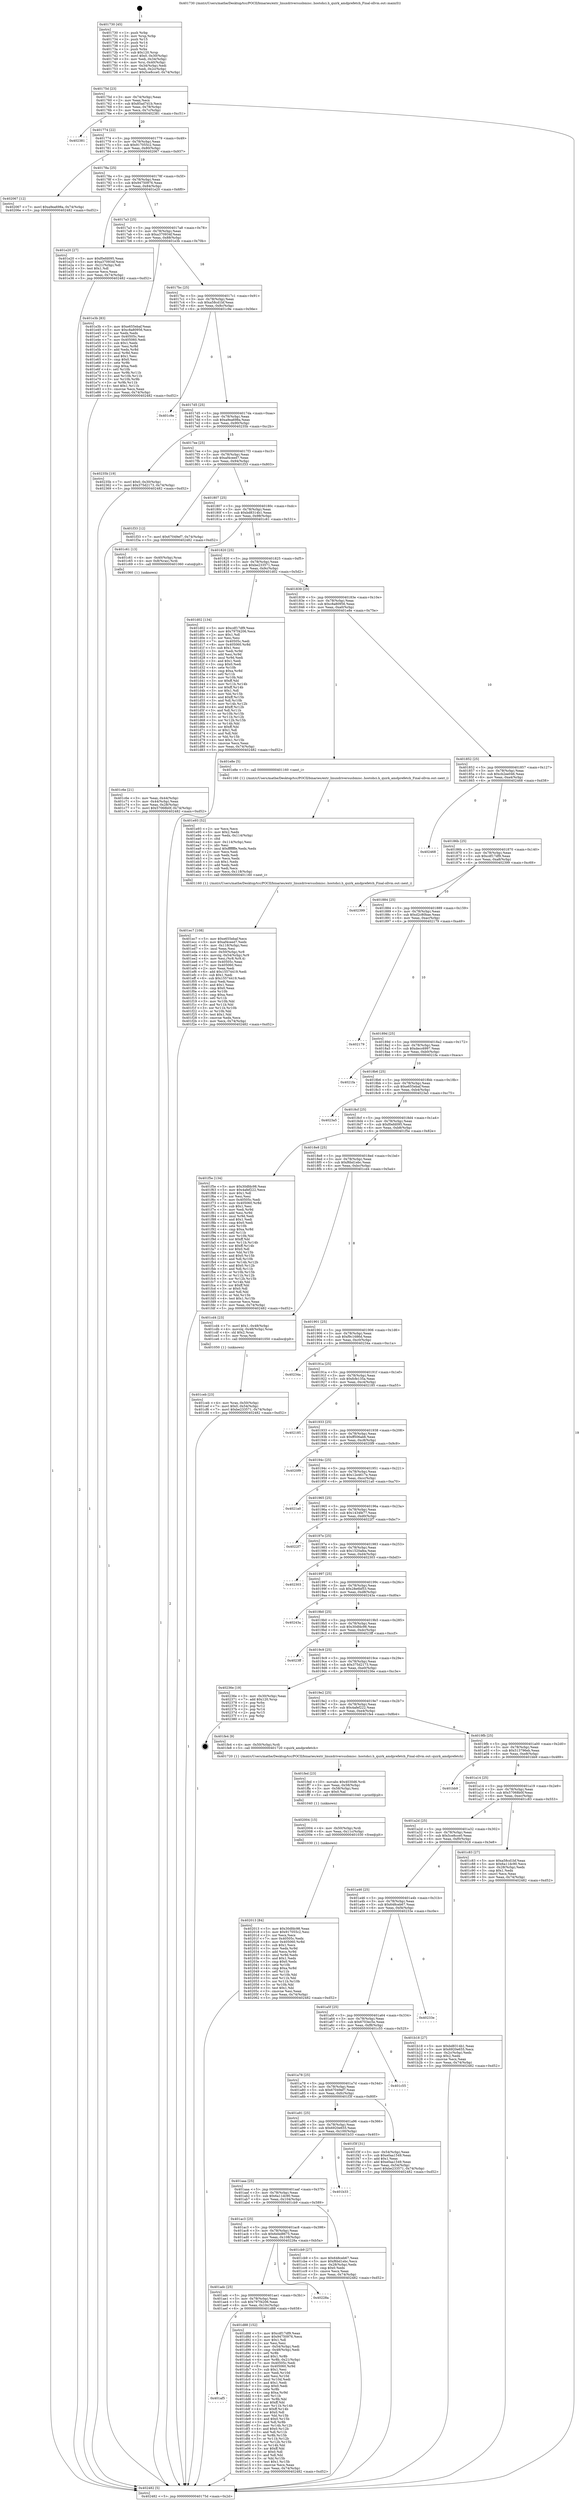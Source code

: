 digraph "0x401730" {
  label = "0x401730 (/mnt/c/Users/mathe/Desktop/tcc/POCII/binaries/extr_linuxdriversusbmisc..hostohci.h_quirk_amdprefetch_Final-ollvm.out::main(0))"
  labelloc = "t"
  node[shape=record]

  Entry [label="",width=0.3,height=0.3,shape=circle,fillcolor=black,style=filled]
  "0x40175d" [label="{
     0x40175d [23]\l
     | [instrs]\l
     &nbsp;&nbsp;0x40175d \<+3\>: mov -0x74(%rbp),%eax\l
     &nbsp;&nbsp;0x401760 \<+2\>: mov %eax,%ecx\l
     &nbsp;&nbsp;0x401762 \<+6\>: sub $0x85ad7d1b,%ecx\l
     &nbsp;&nbsp;0x401768 \<+3\>: mov %eax,-0x78(%rbp)\l
     &nbsp;&nbsp;0x40176b \<+3\>: mov %ecx,-0x7c(%rbp)\l
     &nbsp;&nbsp;0x40176e \<+6\>: je 0000000000402381 \<main+0xc51\>\l
  }"]
  "0x402381" [label="{
     0x402381\l
  }", style=dashed]
  "0x401774" [label="{
     0x401774 [22]\l
     | [instrs]\l
     &nbsp;&nbsp;0x401774 \<+5\>: jmp 0000000000401779 \<main+0x49\>\l
     &nbsp;&nbsp;0x401779 \<+3\>: mov -0x78(%rbp),%eax\l
     &nbsp;&nbsp;0x40177c \<+5\>: sub $0x917055c2,%eax\l
     &nbsp;&nbsp;0x401781 \<+3\>: mov %eax,-0x80(%rbp)\l
     &nbsp;&nbsp;0x401784 \<+6\>: je 0000000000402067 \<main+0x937\>\l
  }"]
  Exit [label="",width=0.3,height=0.3,shape=circle,fillcolor=black,style=filled,peripheries=2]
  "0x402067" [label="{
     0x402067 [12]\l
     | [instrs]\l
     &nbsp;&nbsp;0x402067 \<+7\>: movl $0xa9ea698a,-0x74(%rbp)\l
     &nbsp;&nbsp;0x40206e \<+5\>: jmp 0000000000402482 \<main+0xd52\>\l
  }"]
  "0x40178a" [label="{
     0x40178a [25]\l
     | [instrs]\l
     &nbsp;&nbsp;0x40178a \<+5\>: jmp 000000000040178f \<main+0x5f\>\l
     &nbsp;&nbsp;0x40178f \<+3\>: mov -0x78(%rbp),%eax\l
     &nbsp;&nbsp;0x401792 \<+5\>: sub $0x94750976,%eax\l
     &nbsp;&nbsp;0x401797 \<+6\>: mov %eax,-0x84(%rbp)\l
     &nbsp;&nbsp;0x40179d \<+6\>: je 0000000000401e20 \<main+0x6f0\>\l
  }"]
  "0x402013" [label="{
     0x402013 [84]\l
     | [instrs]\l
     &nbsp;&nbsp;0x402013 \<+5\>: mov $0x30dfdc98,%eax\l
     &nbsp;&nbsp;0x402018 \<+5\>: mov $0x917055c2,%esi\l
     &nbsp;&nbsp;0x40201d \<+2\>: xor %ecx,%ecx\l
     &nbsp;&nbsp;0x40201f \<+7\>: mov 0x40505c,%edx\l
     &nbsp;&nbsp;0x402026 \<+8\>: mov 0x405060,%r8d\l
     &nbsp;&nbsp;0x40202e \<+3\>: sub $0x1,%ecx\l
     &nbsp;&nbsp;0x402031 \<+3\>: mov %edx,%r9d\l
     &nbsp;&nbsp;0x402034 \<+3\>: add %ecx,%r9d\l
     &nbsp;&nbsp;0x402037 \<+4\>: imul %r9d,%edx\l
     &nbsp;&nbsp;0x40203b \<+3\>: and $0x1,%edx\l
     &nbsp;&nbsp;0x40203e \<+3\>: cmp $0x0,%edx\l
     &nbsp;&nbsp;0x402041 \<+4\>: sete %r10b\l
     &nbsp;&nbsp;0x402045 \<+4\>: cmp $0xa,%r8d\l
     &nbsp;&nbsp;0x402049 \<+4\>: setl %r11b\l
     &nbsp;&nbsp;0x40204d \<+3\>: mov %r10b,%bl\l
     &nbsp;&nbsp;0x402050 \<+3\>: and %r11b,%bl\l
     &nbsp;&nbsp;0x402053 \<+3\>: xor %r11b,%r10b\l
     &nbsp;&nbsp;0x402056 \<+3\>: or %r10b,%bl\l
     &nbsp;&nbsp;0x402059 \<+3\>: test $0x1,%bl\l
     &nbsp;&nbsp;0x40205c \<+3\>: cmovne %esi,%eax\l
     &nbsp;&nbsp;0x40205f \<+3\>: mov %eax,-0x74(%rbp)\l
     &nbsp;&nbsp;0x402062 \<+5\>: jmp 0000000000402482 \<main+0xd52\>\l
  }"]
  "0x401e20" [label="{
     0x401e20 [27]\l
     | [instrs]\l
     &nbsp;&nbsp;0x401e20 \<+5\>: mov $0xf0efd095,%eax\l
     &nbsp;&nbsp;0x401e25 \<+5\>: mov $0xa370934f,%ecx\l
     &nbsp;&nbsp;0x401e2a \<+3\>: mov -0x21(%rbp),%dl\l
     &nbsp;&nbsp;0x401e2d \<+3\>: test $0x1,%dl\l
     &nbsp;&nbsp;0x401e30 \<+3\>: cmovne %ecx,%eax\l
     &nbsp;&nbsp;0x401e33 \<+3\>: mov %eax,-0x74(%rbp)\l
     &nbsp;&nbsp;0x401e36 \<+5\>: jmp 0000000000402482 \<main+0xd52\>\l
  }"]
  "0x4017a3" [label="{
     0x4017a3 [25]\l
     | [instrs]\l
     &nbsp;&nbsp;0x4017a3 \<+5\>: jmp 00000000004017a8 \<main+0x78\>\l
     &nbsp;&nbsp;0x4017a8 \<+3\>: mov -0x78(%rbp),%eax\l
     &nbsp;&nbsp;0x4017ab \<+5\>: sub $0xa370934f,%eax\l
     &nbsp;&nbsp;0x4017b0 \<+6\>: mov %eax,-0x88(%rbp)\l
     &nbsp;&nbsp;0x4017b6 \<+6\>: je 0000000000401e3b \<main+0x70b\>\l
  }"]
  "0x402004" [label="{
     0x402004 [15]\l
     | [instrs]\l
     &nbsp;&nbsp;0x402004 \<+4\>: mov -0x50(%rbp),%rdi\l
     &nbsp;&nbsp;0x402008 \<+6\>: mov %eax,-0x11c(%rbp)\l
     &nbsp;&nbsp;0x40200e \<+5\>: call 0000000000401030 \<free@plt\>\l
     | [calls]\l
     &nbsp;&nbsp;0x401030 \{1\} (unknown)\l
  }"]
  "0x401e3b" [label="{
     0x401e3b [83]\l
     | [instrs]\l
     &nbsp;&nbsp;0x401e3b \<+5\>: mov $0xe655ebaf,%eax\l
     &nbsp;&nbsp;0x401e40 \<+5\>: mov $0xc8a80956,%ecx\l
     &nbsp;&nbsp;0x401e45 \<+2\>: xor %edx,%edx\l
     &nbsp;&nbsp;0x401e47 \<+7\>: mov 0x40505c,%esi\l
     &nbsp;&nbsp;0x401e4e \<+7\>: mov 0x405060,%edi\l
     &nbsp;&nbsp;0x401e55 \<+3\>: sub $0x1,%edx\l
     &nbsp;&nbsp;0x401e58 \<+3\>: mov %esi,%r8d\l
     &nbsp;&nbsp;0x401e5b \<+3\>: add %edx,%r8d\l
     &nbsp;&nbsp;0x401e5e \<+4\>: imul %r8d,%esi\l
     &nbsp;&nbsp;0x401e62 \<+3\>: and $0x1,%esi\l
     &nbsp;&nbsp;0x401e65 \<+3\>: cmp $0x0,%esi\l
     &nbsp;&nbsp;0x401e68 \<+4\>: sete %r9b\l
     &nbsp;&nbsp;0x401e6c \<+3\>: cmp $0xa,%edi\l
     &nbsp;&nbsp;0x401e6f \<+4\>: setl %r10b\l
     &nbsp;&nbsp;0x401e73 \<+3\>: mov %r9b,%r11b\l
     &nbsp;&nbsp;0x401e76 \<+3\>: and %r10b,%r11b\l
     &nbsp;&nbsp;0x401e79 \<+3\>: xor %r10b,%r9b\l
     &nbsp;&nbsp;0x401e7c \<+3\>: or %r9b,%r11b\l
     &nbsp;&nbsp;0x401e7f \<+4\>: test $0x1,%r11b\l
     &nbsp;&nbsp;0x401e83 \<+3\>: cmovne %ecx,%eax\l
     &nbsp;&nbsp;0x401e86 \<+3\>: mov %eax,-0x74(%rbp)\l
     &nbsp;&nbsp;0x401e89 \<+5\>: jmp 0000000000402482 \<main+0xd52\>\l
  }"]
  "0x4017bc" [label="{
     0x4017bc [25]\l
     | [instrs]\l
     &nbsp;&nbsp;0x4017bc \<+5\>: jmp 00000000004017c1 \<main+0x91\>\l
     &nbsp;&nbsp;0x4017c1 \<+3\>: mov -0x78(%rbp),%eax\l
     &nbsp;&nbsp;0x4017c4 \<+5\>: sub $0xa58cd1bf,%eax\l
     &nbsp;&nbsp;0x4017c9 \<+6\>: mov %eax,-0x8c(%rbp)\l
     &nbsp;&nbsp;0x4017cf \<+6\>: je 0000000000401c9e \<main+0x56e\>\l
  }"]
  "0x401fed" [label="{
     0x401fed [23]\l
     | [instrs]\l
     &nbsp;&nbsp;0x401fed \<+10\>: movabs $0x4030d6,%rdi\l
     &nbsp;&nbsp;0x401ff7 \<+3\>: mov %eax,-0x58(%rbp)\l
     &nbsp;&nbsp;0x401ffa \<+3\>: mov -0x58(%rbp),%esi\l
     &nbsp;&nbsp;0x401ffd \<+2\>: mov $0x0,%al\l
     &nbsp;&nbsp;0x401fff \<+5\>: call 0000000000401040 \<printf@plt\>\l
     | [calls]\l
     &nbsp;&nbsp;0x401040 \{1\} (unknown)\l
  }"]
  "0x401c9e" [label="{
     0x401c9e\l
  }", style=dashed]
  "0x4017d5" [label="{
     0x4017d5 [25]\l
     | [instrs]\l
     &nbsp;&nbsp;0x4017d5 \<+5\>: jmp 00000000004017da \<main+0xaa\>\l
     &nbsp;&nbsp;0x4017da \<+3\>: mov -0x78(%rbp),%eax\l
     &nbsp;&nbsp;0x4017dd \<+5\>: sub $0xa9ea698a,%eax\l
     &nbsp;&nbsp;0x4017e2 \<+6\>: mov %eax,-0x90(%rbp)\l
     &nbsp;&nbsp;0x4017e8 \<+6\>: je 000000000040235b \<main+0xc2b\>\l
  }"]
  "0x401ec7" [label="{
     0x401ec7 [108]\l
     | [instrs]\l
     &nbsp;&nbsp;0x401ec7 \<+5\>: mov $0xe655ebaf,%ecx\l
     &nbsp;&nbsp;0x401ecc \<+5\>: mov $0xaf4ceed7,%edx\l
     &nbsp;&nbsp;0x401ed1 \<+6\>: mov -0x118(%rbp),%esi\l
     &nbsp;&nbsp;0x401ed7 \<+3\>: imul %eax,%esi\l
     &nbsp;&nbsp;0x401eda \<+4\>: mov -0x50(%rbp),%r8\l
     &nbsp;&nbsp;0x401ede \<+4\>: movslq -0x54(%rbp),%r9\l
     &nbsp;&nbsp;0x401ee2 \<+4\>: mov %esi,(%r8,%r9,4)\l
     &nbsp;&nbsp;0x401ee6 \<+7\>: mov 0x40505c,%eax\l
     &nbsp;&nbsp;0x401eed \<+7\>: mov 0x405060,%esi\l
     &nbsp;&nbsp;0x401ef4 \<+2\>: mov %eax,%edi\l
     &nbsp;&nbsp;0x401ef6 \<+6\>: add $0x15574419,%edi\l
     &nbsp;&nbsp;0x401efc \<+3\>: sub $0x1,%edi\l
     &nbsp;&nbsp;0x401eff \<+6\>: sub $0x15574419,%edi\l
     &nbsp;&nbsp;0x401f05 \<+3\>: imul %edi,%eax\l
     &nbsp;&nbsp;0x401f08 \<+3\>: and $0x1,%eax\l
     &nbsp;&nbsp;0x401f0b \<+3\>: cmp $0x0,%eax\l
     &nbsp;&nbsp;0x401f0e \<+4\>: sete %r10b\l
     &nbsp;&nbsp;0x401f12 \<+3\>: cmp $0xa,%esi\l
     &nbsp;&nbsp;0x401f15 \<+4\>: setl %r11b\l
     &nbsp;&nbsp;0x401f19 \<+3\>: mov %r10b,%bl\l
     &nbsp;&nbsp;0x401f1c \<+3\>: and %r11b,%bl\l
     &nbsp;&nbsp;0x401f1f \<+3\>: xor %r11b,%r10b\l
     &nbsp;&nbsp;0x401f22 \<+3\>: or %r10b,%bl\l
     &nbsp;&nbsp;0x401f25 \<+3\>: test $0x1,%bl\l
     &nbsp;&nbsp;0x401f28 \<+3\>: cmovne %edx,%ecx\l
     &nbsp;&nbsp;0x401f2b \<+3\>: mov %ecx,-0x74(%rbp)\l
     &nbsp;&nbsp;0x401f2e \<+5\>: jmp 0000000000402482 \<main+0xd52\>\l
  }"]
  "0x40235b" [label="{
     0x40235b [19]\l
     | [instrs]\l
     &nbsp;&nbsp;0x40235b \<+7\>: movl $0x0,-0x30(%rbp)\l
     &nbsp;&nbsp;0x402362 \<+7\>: movl $0x375d2173,-0x74(%rbp)\l
     &nbsp;&nbsp;0x402369 \<+5\>: jmp 0000000000402482 \<main+0xd52\>\l
  }"]
  "0x4017ee" [label="{
     0x4017ee [25]\l
     | [instrs]\l
     &nbsp;&nbsp;0x4017ee \<+5\>: jmp 00000000004017f3 \<main+0xc3\>\l
     &nbsp;&nbsp;0x4017f3 \<+3\>: mov -0x78(%rbp),%eax\l
     &nbsp;&nbsp;0x4017f6 \<+5\>: sub $0xaf4ceed7,%eax\l
     &nbsp;&nbsp;0x4017fb \<+6\>: mov %eax,-0x94(%rbp)\l
     &nbsp;&nbsp;0x401801 \<+6\>: je 0000000000401f33 \<main+0x803\>\l
  }"]
  "0x401e93" [label="{
     0x401e93 [52]\l
     | [instrs]\l
     &nbsp;&nbsp;0x401e93 \<+2\>: xor %ecx,%ecx\l
     &nbsp;&nbsp;0x401e95 \<+5\>: mov $0x2,%edx\l
     &nbsp;&nbsp;0x401e9a \<+6\>: mov %edx,-0x114(%rbp)\l
     &nbsp;&nbsp;0x401ea0 \<+1\>: cltd\l
     &nbsp;&nbsp;0x401ea1 \<+6\>: mov -0x114(%rbp),%esi\l
     &nbsp;&nbsp;0x401ea7 \<+2\>: idiv %esi\l
     &nbsp;&nbsp;0x401ea9 \<+6\>: imul $0xfffffffe,%edx,%edx\l
     &nbsp;&nbsp;0x401eaf \<+2\>: mov %ecx,%edi\l
     &nbsp;&nbsp;0x401eb1 \<+2\>: sub %edx,%edi\l
     &nbsp;&nbsp;0x401eb3 \<+2\>: mov %ecx,%edx\l
     &nbsp;&nbsp;0x401eb5 \<+3\>: sub $0x1,%edx\l
     &nbsp;&nbsp;0x401eb8 \<+2\>: add %edx,%edi\l
     &nbsp;&nbsp;0x401eba \<+2\>: sub %edi,%ecx\l
     &nbsp;&nbsp;0x401ebc \<+6\>: mov %ecx,-0x118(%rbp)\l
     &nbsp;&nbsp;0x401ec2 \<+5\>: call 0000000000401160 \<next_i\>\l
     | [calls]\l
     &nbsp;&nbsp;0x401160 \{1\} (/mnt/c/Users/mathe/Desktop/tcc/POCII/binaries/extr_linuxdriversusbmisc..hostohci.h_quirk_amdprefetch_Final-ollvm.out::next_i)\l
  }"]
  "0x401f33" [label="{
     0x401f33 [12]\l
     | [instrs]\l
     &nbsp;&nbsp;0x401f33 \<+7\>: movl $0x67049ef7,-0x74(%rbp)\l
     &nbsp;&nbsp;0x401f3a \<+5\>: jmp 0000000000402482 \<main+0xd52\>\l
  }"]
  "0x401807" [label="{
     0x401807 [25]\l
     | [instrs]\l
     &nbsp;&nbsp;0x401807 \<+5\>: jmp 000000000040180c \<main+0xdc\>\l
     &nbsp;&nbsp;0x40180c \<+3\>: mov -0x78(%rbp),%eax\l
     &nbsp;&nbsp;0x40180f \<+5\>: sub $0xbd8314b1,%eax\l
     &nbsp;&nbsp;0x401814 \<+6\>: mov %eax,-0x98(%rbp)\l
     &nbsp;&nbsp;0x40181a \<+6\>: je 0000000000401c61 \<main+0x531\>\l
  }"]
  "0x401af5" [label="{
     0x401af5\l
  }", style=dashed]
  "0x401c61" [label="{
     0x401c61 [13]\l
     | [instrs]\l
     &nbsp;&nbsp;0x401c61 \<+4\>: mov -0x40(%rbp),%rax\l
     &nbsp;&nbsp;0x401c65 \<+4\>: mov 0x8(%rax),%rdi\l
     &nbsp;&nbsp;0x401c69 \<+5\>: call 0000000000401060 \<atoi@plt\>\l
     | [calls]\l
     &nbsp;&nbsp;0x401060 \{1\} (unknown)\l
  }"]
  "0x401820" [label="{
     0x401820 [25]\l
     | [instrs]\l
     &nbsp;&nbsp;0x401820 \<+5\>: jmp 0000000000401825 \<main+0xf5\>\l
     &nbsp;&nbsp;0x401825 \<+3\>: mov -0x78(%rbp),%eax\l
     &nbsp;&nbsp;0x401828 \<+5\>: sub $0xbe233571,%eax\l
     &nbsp;&nbsp;0x40182d \<+6\>: mov %eax,-0x9c(%rbp)\l
     &nbsp;&nbsp;0x401833 \<+6\>: je 0000000000401d02 \<main+0x5d2\>\l
  }"]
  "0x401d88" [label="{
     0x401d88 [152]\l
     | [instrs]\l
     &nbsp;&nbsp;0x401d88 \<+5\>: mov $0xcdf17df9,%eax\l
     &nbsp;&nbsp;0x401d8d \<+5\>: mov $0x94750976,%ecx\l
     &nbsp;&nbsp;0x401d92 \<+2\>: mov $0x1,%dl\l
     &nbsp;&nbsp;0x401d94 \<+2\>: xor %esi,%esi\l
     &nbsp;&nbsp;0x401d96 \<+3\>: mov -0x54(%rbp),%edi\l
     &nbsp;&nbsp;0x401d99 \<+3\>: cmp -0x48(%rbp),%edi\l
     &nbsp;&nbsp;0x401d9c \<+4\>: setl %r8b\l
     &nbsp;&nbsp;0x401da0 \<+4\>: and $0x1,%r8b\l
     &nbsp;&nbsp;0x401da4 \<+4\>: mov %r8b,-0x21(%rbp)\l
     &nbsp;&nbsp;0x401da8 \<+7\>: mov 0x40505c,%edi\l
     &nbsp;&nbsp;0x401daf \<+8\>: mov 0x405060,%r9d\l
     &nbsp;&nbsp;0x401db7 \<+3\>: sub $0x1,%esi\l
     &nbsp;&nbsp;0x401dba \<+3\>: mov %edi,%r10d\l
     &nbsp;&nbsp;0x401dbd \<+3\>: add %esi,%r10d\l
     &nbsp;&nbsp;0x401dc0 \<+4\>: imul %r10d,%edi\l
     &nbsp;&nbsp;0x401dc4 \<+3\>: and $0x1,%edi\l
     &nbsp;&nbsp;0x401dc7 \<+3\>: cmp $0x0,%edi\l
     &nbsp;&nbsp;0x401dca \<+4\>: sete %r8b\l
     &nbsp;&nbsp;0x401dce \<+4\>: cmp $0xa,%r9d\l
     &nbsp;&nbsp;0x401dd2 \<+4\>: setl %r11b\l
     &nbsp;&nbsp;0x401dd6 \<+3\>: mov %r8b,%bl\l
     &nbsp;&nbsp;0x401dd9 \<+3\>: xor $0xff,%bl\l
     &nbsp;&nbsp;0x401ddc \<+3\>: mov %r11b,%r14b\l
     &nbsp;&nbsp;0x401ddf \<+4\>: xor $0xff,%r14b\l
     &nbsp;&nbsp;0x401de3 \<+3\>: xor $0x0,%dl\l
     &nbsp;&nbsp;0x401de6 \<+3\>: mov %bl,%r15b\l
     &nbsp;&nbsp;0x401de9 \<+4\>: and $0x0,%r15b\l
     &nbsp;&nbsp;0x401ded \<+3\>: and %dl,%r8b\l
     &nbsp;&nbsp;0x401df0 \<+3\>: mov %r14b,%r12b\l
     &nbsp;&nbsp;0x401df3 \<+4\>: and $0x0,%r12b\l
     &nbsp;&nbsp;0x401df7 \<+3\>: and %dl,%r11b\l
     &nbsp;&nbsp;0x401dfa \<+3\>: or %r8b,%r15b\l
     &nbsp;&nbsp;0x401dfd \<+3\>: or %r11b,%r12b\l
     &nbsp;&nbsp;0x401e00 \<+3\>: xor %r12b,%r15b\l
     &nbsp;&nbsp;0x401e03 \<+3\>: or %r14b,%bl\l
     &nbsp;&nbsp;0x401e06 \<+3\>: xor $0xff,%bl\l
     &nbsp;&nbsp;0x401e09 \<+3\>: or $0x0,%dl\l
     &nbsp;&nbsp;0x401e0c \<+2\>: and %dl,%bl\l
     &nbsp;&nbsp;0x401e0e \<+3\>: or %bl,%r15b\l
     &nbsp;&nbsp;0x401e11 \<+4\>: test $0x1,%r15b\l
     &nbsp;&nbsp;0x401e15 \<+3\>: cmovne %ecx,%eax\l
     &nbsp;&nbsp;0x401e18 \<+3\>: mov %eax,-0x74(%rbp)\l
     &nbsp;&nbsp;0x401e1b \<+5\>: jmp 0000000000402482 \<main+0xd52\>\l
  }"]
  "0x401d02" [label="{
     0x401d02 [134]\l
     | [instrs]\l
     &nbsp;&nbsp;0x401d02 \<+5\>: mov $0xcdf17df9,%eax\l
     &nbsp;&nbsp;0x401d07 \<+5\>: mov $0x797f4206,%ecx\l
     &nbsp;&nbsp;0x401d0c \<+2\>: mov $0x1,%dl\l
     &nbsp;&nbsp;0x401d0e \<+2\>: xor %esi,%esi\l
     &nbsp;&nbsp;0x401d10 \<+7\>: mov 0x40505c,%edi\l
     &nbsp;&nbsp;0x401d17 \<+8\>: mov 0x405060,%r8d\l
     &nbsp;&nbsp;0x401d1f \<+3\>: sub $0x1,%esi\l
     &nbsp;&nbsp;0x401d22 \<+3\>: mov %edi,%r9d\l
     &nbsp;&nbsp;0x401d25 \<+3\>: add %esi,%r9d\l
     &nbsp;&nbsp;0x401d28 \<+4\>: imul %r9d,%edi\l
     &nbsp;&nbsp;0x401d2c \<+3\>: and $0x1,%edi\l
     &nbsp;&nbsp;0x401d2f \<+3\>: cmp $0x0,%edi\l
     &nbsp;&nbsp;0x401d32 \<+4\>: sete %r10b\l
     &nbsp;&nbsp;0x401d36 \<+4\>: cmp $0xa,%r8d\l
     &nbsp;&nbsp;0x401d3a \<+4\>: setl %r11b\l
     &nbsp;&nbsp;0x401d3e \<+3\>: mov %r10b,%bl\l
     &nbsp;&nbsp;0x401d41 \<+3\>: xor $0xff,%bl\l
     &nbsp;&nbsp;0x401d44 \<+3\>: mov %r11b,%r14b\l
     &nbsp;&nbsp;0x401d47 \<+4\>: xor $0xff,%r14b\l
     &nbsp;&nbsp;0x401d4b \<+3\>: xor $0x1,%dl\l
     &nbsp;&nbsp;0x401d4e \<+3\>: mov %bl,%r15b\l
     &nbsp;&nbsp;0x401d51 \<+4\>: and $0xff,%r15b\l
     &nbsp;&nbsp;0x401d55 \<+3\>: and %dl,%r10b\l
     &nbsp;&nbsp;0x401d58 \<+3\>: mov %r14b,%r12b\l
     &nbsp;&nbsp;0x401d5b \<+4\>: and $0xff,%r12b\l
     &nbsp;&nbsp;0x401d5f \<+3\>: and %dl,%r11b\l
     &nbsp;&nbsp;0x401d62 \<+3\>: or %r10b,%r15b\l
     &nbsp;&nbsp;0x401d65 \<+3\>: or %r11b,%r12b\l
     &nbsp;&nbsp;0x401d68 \<+3\>: xor %r12b,%r15b\l
     &nbsp;&nbsp;0x401d6b \<+3\>: or %r14b,%bl\l
     &nbsp;&nbsp;0x401d6e \<+3\>: xor $0xff,%bl\l
     &nbsp;&nbsp;0x401d71 \<+3\>: or $0x1,%dl\l
     &nbsp;&nbsp;0x401d74 \<+2\>: and %dl,%bl\l
     &nbsp;&nbsp;0x401d76 \<+3\>: or %bl,%r15b\l
     &nbsp;&nbsp;0x401d79 \<+4\>: test $0x1,%r15b\l
     &nbsp;&nbsp;0x401d7d \<+3\>: cmovne %ecx,%eax\l
     &nbsp;&nbsp;0x401d80 \<+3\>: mov %eax,-0x74(%rbp)\l
     &nbsp;&nbsp;0x401d83 \<+5\>: jmp 0000000000402482 \<main+0xd52\>\l
  }"]
  "0x401839" [label="{
     0x401839 [25]\l
     | [instrs]\l
     &nbsp;&nbsp;0x401839 \<+5\>: jmp 000000000040183e \<main+0x10e\>\l
     &nbsp;&nbsp;0x40183e \<+3\>: mov -0x78(%rbp),%eax\l
     &nbsp;&nbsp;0x401841 \<+5\>: sub $0xc8a80956,%eax\l
     &nbsp;&nbsp;0x401846 \<+6\>: mov %eax,-0xa0(%rbp)\l
     &nbsp;&nbsp;0x40184c \<+6\>: je 0000000000401e8e \<main+0x75e\>\l
  }"]
  "0x401adc" [label="{
     0x401adc [25]\l
     | [instrs]\l
     &nbsp;&nbsp;0x401adc \<+5\>: jmp 0000000000401ae1 \<main+0x3b1\>\l
     &nbsp;&nbsp;0x401ae1 \<+3\>: mov -0x78(%rbp),%eax\l
     &nbsp;&nbsp;0x401ae4 \<+5\>: sub $0x797f4206,%eax\l
     &nbsp;&nbsp;0x401ae9 \<+6\>: mov %eax,-0x10c(%rbp)\l
     &nbsp;&nbsp;0x401aef \<+6\>: je 0000000000401d88 \<main+0x658\>\l
  }"]
  "0x401e8e" [label="{
     0x401e8e [5]\l
     | [instrs]\l
     &nbsp;&nbsp;0x401e8e \<+5\>: call 0000000000401160 \<next_i\>\l
     | [calls]\l
     &nbsp;&nbsp;0x401160 \{1\} (/mnt/c/Users/mathe/Desktop/tcc/POCII/binaries/extr_linuxdriversusbmisc..hostohci.h_quirk_amdprefetch_Final-ollvm.out::next_i)\l
  }"]
  "0x401852" [label="{
     0x401852 [25]\l
     | [instrs]\l
     &nbsp;&nbsp;0x401852 \<+5\>: jmp 0000000000401857 \<main+0x127\>\l
     &nbsp;&nbsp;0x401857 \<+3\>: mov -0x78(%rbp),%eax\l
     &nbsp;&nbsp;0x40185a \<+5\>: sub $0xcb2ee046,%eax\l
     &nbsp;&nbsp;0x40185f \<+6\>: mov %eax,-0xa4(%rbp)\l
     &nbsp;&nbsp;0x401865 \<+6\>: je 0000000000402468 \<main+0xd38\>\l
  }"]
  "0x40228a" [label="{
     0x40228a\l
  }", style=dashed]
  "0x402468" [label="{
     0x402468\l
  }", style=dashed]
  "0x40186b" [label="{
     0x40186b [25]\l
     | [instrs]\l
     &nbsp;&nbsp;0x40186b \<+5\>: jmp 0000000000401870 \<main+0x140\>\l
     &nbsp;&nbsp;0x401870 \<+3\>: mov -0x78(%rbp),%eax\l
     &nbsp;&nbsp;0x401873 \<+5\>: sub $0xcdf17df9,%eax\l
     &nbsp;&nbsp;0x401878 \<+6\>: mov %eax,-0xa8(%rbp)\l
     &nbsp;&nbsp;0x40187e \<+6\>: je 0000000000402399 \<main+0xc69\>\l
  }"]
  "0x401ceb" [label="{
     0x401ceb [23]\l
     | [instrs]\l
     &nbsp;&nbsp;0x401ceb \<+4\>: mov %rax,-0x50(%rbp)\l
     &nbsp;&nbsp;0x401cef \<+7\>: movl $0x0,-0x54(%rbp)\l
     &nbsp;&nbsp;0x401cf6 \<+7\>: movl $0xbe233571,-0x74(%rbp)\l
     &nbsp;&nbsp;0x401cfd \<+5\>: jmp 0000000000402482 \<main+0xd52\>\l
  }"]
  "0x402399" [label="{
     0x402399\l
  }", style=dashed]
  "0x401884" [label="{
     0x401884 [25]\l
     | [instrs]\l
     &nbsp;&nbsp;0x401884 \<+5\>: jmp 0000000000401889 \<main+0x159\>\l
     &nbsp;&nbsp;0x401889 \<+3\>: mov -0x78(%rbp),%eax\l
     &nbsp;&nbsp;0x40188c \<+5\>: sub $0xd2c80bae,%eax\l
     &nbsp;&nbsp;0x401891 \<+6\>: mov %eax,-0xac(%rbp)\l
     &nbsp;&nbsp;0x401897 \<+6\>: je 0000000000402179 \<main+0xa49\>\l
  }"]
  "0x401ac3" [label="{
     0x401ac3 [25]\l
     | [instrs]\l
     &nbsp;&nbsp;0x401ac3 \<+5\>: jmp 0000000000401ac8 \<main+0x398\>\l
     &nbsp;&nbsp;0x401ac8 \<+3\>: mov -0x78(%rbp),%eax\l
     &nbsp;&nbsp;0x401acb \<+5\>: sub $0x6d4d8675,%eax\l
     &nbsp;&nbsp;0x401ad0 \<+6\>: mov %eax,-0x108(%rbp)\l
     &nbsp;&nbsp;0x401ad6 \<+6\>: je 000000000040228a \<main+0xb5a\>\l
  }"]
  "0x402179" [label="{
     0x402179\l
  }", style=dashed]
  "0x40189d" [label="{
     0x40189d [25]\l
     | [instrs]\l
     &nbsp;&nbsp;0x40189d \<+5\>: jmp 00000000004018a2 \<main+0x172\>\l
     &nbsp;&nbsp;0x4018a2 \<+3\>: mov -0x78(%rbp),%eax\l
     &nbsp;&nbsp;0x4018a5 \<+5\>: sub $0xdecc6997,%eax\l
     &nbsp;&nbsp;0x4018aa \<+6\>: mov %eax,-0xb0(%rbp)\l
     &nbsp;&nbsp;0x4018b0 \<+6\>: je 00000000004021fa \<main+0xaca\>\l
  }"]
  "0x401cb9" [label="{
     0x401cb9 [27]\l
     | [instrs]\l
     &nbsp;&nbsp;0x401cb9 \<+5\>: mov $0x648ceb67,%eax\l
     &nbsp;&nbsp;0x401cbe \<+5\>: mov $0xf6bd1ebc,%ecx\l
     &nbsp;&nbsp;0x401cc3 \<+3\>: mov -0x28(%rbp),%edx\l
     &nbsp;&nbsp;0x401cc6 \<+3\>: cmp $0x0,%edx\l
     &nbsp;&nbsp;0x401cc9 \<+3\>: cmove %ecx,%eax\l
     &nbsp;&nbsp;0x401ccc \<+3\>: mov %eax,-0x74(%rbp)\l
     &nbsp;&nbsp;0x401ccf \<+5\>: jmp 0000000000402482 \<main+0xd52\>\l
  }"]
  "0x4021fa" [label="{
     0x4021fa\l
  }", style=dashed]
  "0x4018b6" [label="{
     0x4018b6 [25]\l
     | [instrs]\l
     &nbsp;&nbsp;0x4018b6 \<+5\>: jmp 00000000004018bb \<main+0x18b\>\l
     &nbsp;&nbsp;0x4018bb \<+3\>: mov -0x78(%rbp),%eax\l
     &nbsp;&nbsp;0x4018be \<+5\>: sub $0xe655ebaf,%eax\l
     &nbsp;&nbsp;0x4018c3 \<+6\>: mov %eax,-0xb4(%rbp)\l
     &nbsp;&nbsp;0x4018c9 \<+6\>: je 00000000004023a5 \<main+0xc75\>\l
  }"]
  "0x401aaa" [label="{
     0x401aaa [25]\l
     | [instrs]\l
     &nbsp;&nbsp;0x401aaa \<+5\>: jmp 0000000000401aaf \<main+0x37f\>\l
     &nbsp;&nbsp;0x401aaf \<+3\>: mov -0x78(%rbp),%eax\l
     &nbsp;&nbsp;0x401ab2 \<+5\>: sub $0x6a11dc90,%eax\l
     &nbsp;&nbsp;0x401ab7 \<+6\>: mov %eax,-0x104(%rbp)\l
     &nbsp;&nbsp;0x401abd \<+6\>: je 0000000000401cb9 \<main+0x589\>\l
  }"]
  "0x4023a5" [label="{
     0x4023a5\l
  }", style=dashed]
  "0x4018cf" [label="{
     0x4018cf [25]\l
     | [instrs]\l
     &nbsp;&nbsp;0x4018cf \<+5\>: jmp 00000000004018d4 \<main+0x1a4\>\l
     &nbsp;&nbsp;0x4018d4 \<+3\>: mov -0x78(%rbp),%eax\l
     &nbsp;&nbsp;0x4018d7 \<+5\>: sub $0xf0efd095,%eax\l
     &nbsp;&nbsp;0x4018dc \<+6\>: mov %eax,-0xb8(%rbp)\l
     &nbsp;&nbsp;0x4018e2 \<+6\>: je 0000000000401f5e \<main+0x82e\>\l
  }"]
  "0x401b33" [label="{
     0x401b33\l
  }", style=dashed]
  "0x401f5e" [label="{
     0x401f5e [134]\l
     | [instrs]\l
     &nbsp;&nbsp;0x401f5e \<+5\>: mov $0x30dfdc98,%eax\l
     &nbsp;&nbsp;0x401f63 \<+5\>: mov $0x4afef222,%ecx\l
     &nbsp;&nbsp;0x401f68 \<+2\>: mov $0x1,%dl\l
     &nbsp;&nbsp;0x401f6a \<+2\>: xor %esi,%esi\l
     &nbsp;&nbsp;0x401f6c \<+7\>: mov 0x40505c,%edi\l
     &nbsp;&nbsp;0x401f73 \<+8\>: mov 0x405060,%r8d\l
     &nbsp;&nbsp;0x401f7b \<+3\>: sub $0x1,%esi\l
     &nbsp;&nbsp;0x401f7e \<+3\>: mov %edi,%r9d\l
     &nbsp;&nbsp;0x401f81 \<+3\>: add %esi,%r9d\l
     &nbsp;&nbsp;0x401f84 \<+4\>: imul %r9d,%edi\l
     &nbsp;&nbsp;0x401f88 \<+3\>: and $0x1,%edi\l
     &nbsp;&nbsp;0x401f8b \<+3\>: cmp $0x0,%edi\l
     &nbsp;&nbsp;0x401f8e \<+4\>: sete %r10b\l
     &nbsp;&nbsp;0x401f92 \<+4\>: cmp $0xa,%r8d\l
     &nbsp;&nbsp;0x401f96 \<+4\>: setl %r11b\l
     &nbsp;&nbsp;0x401f9a \<+3\>: mov %r10b,%bl\l
     &nbsp;&nbsp;0x401f9d \<+3\>: xor $0xff,%bl\l
     &nbsp;&nbsp;0x401fa0 \<+3\>: mov %r11b,%r14b\l
     &nbsp;&nbsp;0x401fa3 \<+4\>: xor $0xff,%r14b\l
     &nbsp;&nbsp;0x401fa7 \<+3\>: xor $0x0,%dl\l
     &nbsp;&nbsp;0x401faa \<+3\>: mov %bl,%r15b\l
     &nbsp;&nbsp;0x401fad \<+4\>: and $0x0,%r15b\l
     &nbsp;&nbsp;0x401fb1 \<+3\>: and %dl,%r10b\l
     &nbsp;&nbsp;0x401fb4 \<+3\>: mov %r14b,%r12b\l
     &nbsp;&nbsp;0x401fb7 \<+4\>: and $0x0,%r12b\l
     &nbsp;&nbsp;0x401fbb \<+3\>: and %dl,%r11b\l
     &nbsp;&nbsp;0x401fbe \<+3\>: or %r10b,%r15b\l
     &nbsp;&nbsp;0x401fc1 \<+3\>: or %r11b,%r12b\l
     &nbsp;&nbsp;0x401fc4 \<+3\>: xor %r12b,%r15b\l
     &nbsp;&nbsp;0x401fc7 \<+3\>: or %r14b,%bl\l
     &nbsp;&nbsp;0x401fca \<+3\>: xor $0xff,%bl\l
     &nbsp;&nbsp;0x401fcd \<+3\>: or $0x0,%dl\l
     &nbsp;&nbsp;0x401fd0 \<+2\>: and %dl,%bl\l
     &nbsp;&nbsp;0x401fd2 \<+3\>: or %bl,%r15b\l
     &nbsp;&nbsp;0x401fd5 \<+4\>: test $0x1,%r15b\l
     &nbsp;&nbsp;0x401fd9 \<+3\>: cmovne %ecx,%eax\l
     &nbsp;&nbsp;0x401fdc \<+3\>: mov %eax,-0x74(%rbp)\l
     &nbsp;&nbsp;0x401fdf \<+5\>: jmp 0000000000402482 \<main+0xd52\>\l
  }"]
  "0x4018e8" [label="{
     0x4018e8 [25]\l
     | [instrs]\l
     &nbsp;&nbsp;0x4018e8 \<+5\>: jmp 00000000004018ed \<main+0x1bd\>\l
     &nbsp;&nbsp;0x4018ed \<+3\>: mov -0x78(%rbp),%eax\l
     &nbsp;&nbsp;0x4018f0 \<+5\>: sub $0xf6bd1ebc,%eax\l
     &nbsp;&nbsp;0x4018f5 \<+6\>: mov %eax,-0xbc(%rbp)\l
     &nbsp;&nbsp;0x4018fb \<+6\>: je 0000000000401cd4 \<main+0x5a4\>\l
  }"]
  "0x401a91" [label="{
     0x401a91 [25]\l
     | [instrs]\l
     &nbsp;&nbsp;0x401a91 \<+5\>: jmp 0000000000401a96 \<main+0x366\>\l
     &nbsp;&nbsp;0x401a96 \<+3\>: mov -0x78(%rbp),%eax\l
     &nbsp;&nbsp;0x401a99 \<+5\>: sub $0x6920e655,%eax\l
     &nbsp;&nbsp;0x401a9e \<+6\>: mov %eax,-0x100(%rbp)\l
     &nbsp;&nbsp;0x401aa4 \<+6\>: je 0000000000401b33 \<main+0x403\>\l
  }"]
  "0x401cd4" [label="{
     0x401cd4 [23]\l
     | [instrs]\l
     &nbsp;&nbsp;0x401cd4 \<+7\>: movl $0x1,-0x48(%rbp)\l
     &nbsp;&nbsp;0x401cdb \<+4\>: movslq -0x48(%rbp),%rax\l
     &nbsp;&nbsp;0x401cdf \<+4\>: shl $0x2,%rax\l
     &nbsp;&nbsp;0x401ce3 \<+3\>: mov %rax,%rdi\l
     &nbsp;&nbsp;0x401ce6 \<+5\>: call 0000000000401050 \<malloc@plt\>\l
     | [calls]\l
     &nbsp;&nbsp;0x401050 \{1\} (unknown)\l
  }"]
  "0x401901" [label="{
     0x401901 [25]\l
     | [instrs]\l
     &nbsp;&nbsp;0x401901 \<+5\>: jmp 0000000000401906 \<main+0x1d6\>\l
     &nbsp;&nbsp;0x401906 \<+3\>: mov -0x78(%rbp),%eax\l
     &nbsp;&nbsp;0x401909 \<+5\>: sub $0xf9c1686d,%eax\l
     &nbsp;&nbsp;0x40190e \<+6\>: mov %eax,-0xc0(%rbp)\l
     &nbsp;&nbsp;0x401914 \<+6\>: je 000000000040234a \<main+0xc1a\>\l
  }"]
  "0x401f3f" [label="{
     0x401f3f [31]\l
     | [instrs]\l
     &nbsp;&nbsp;0x401f3f \<+3\>: mov -0x54(%rbp),%eax\l
     &nbsp;&nbsp;0x401f42 \<+5\>: sub $0xe0aa1549,%eax\l
     &nbsp;&nbsp;0x401f47 \<+3\>: add $0x1,%eax\l
     &nbsp;&nbsp;0x401f4a \<+5\>: add $0xe0aa1549,%eax\l
     &nbsp;&nbsp;0x401f4f \<+3\>: mov %eax,-0x54(%rbp)\l
     &nbsp;&nbsp;0x401f52 \<+7\>: movl $0xbe233571,-0x74(%rbp)\l
     &nbsp;&nbsp;0x401f59 \<+5\>: jmp 0000000000402482 \<main+0xd52\>\l
  }"]
  "0x40234a" [label="{
     0x40234a\l
  }", style=dashed]
  "0x40191a" [label="{
     0x40191a [25]\l
     | [instrs]\l
     &nbsp;&nbsp;0x40191a \<+5\>: jmp 000000000040191f \<main+0x1ef\>\l
     &nbsp;&nbsp;0x40191f \<+3\>: mov -0x78(%rbp),%eax\l
     &nbsp;&nbsp;0x401922 \<+5\>: sub $0xfcfe135a,%eax\l
     &nbsp;&nbsp;0x401927 \<+6\>: mov %eax,-0xc4(%rbp)\l
     &nbsp;&nbsp;0x40192d \<+6\>: je 0000000000402185 \<main+0xa55\>\l
  }"]
  "0x401a78" [label="{
     0x401a78 [25]\l
     | [instrs]\l
     &nbsp;&nbsp;0x401a78 \<+5\>: jmp 0000000000401a7d \<main+0x34d\>\l
     &nbsp;&nbsp;0x401a7d \<+3\>: mov -0x78(%rbp),%eax\l
     &nbsp;&nbsp;0x401a80 \<+5\>: sub $0x67049ef7,%eax\l
     &nbsp;&nbsp;0x401a85 \<+6\>: mov %eax,-0xfc(%rbp)\l
     &nbsp;&nbsp;0x401a8b \<+6\>: je 0000000000401f3f \<main+0x80f\>\l
  }"]
  "0x402185" [label="{
     0x402185\l
  }", style=dashed]
  "0x401933" [label="{
     0x401933 [25]\l
     | [instrs]\l
     &nbsp;&nbsp;0x401933 \<+5\>: jmp 0000000000401938 \<main+0x208\>\l
     &nbsp;&nbsp;0x401938 \<+3\>: mov -0x78(%rbp),%eax\l
     &nbsp;&nbsp;0x40193b \<+5\>: sub $0xff506ab6,%eax\l
     &nbsp;&nbsp;0x401940 \<+6\>: mov %eax,-0xc8(%rbp)\l
     &nbsp;&nbsp;0x401946 \<+6\>: je 00000000004020f9 \<main+0x9c9\>\l
  }"]
  "0x401c55" [label="{
     0x401c55\l
  }", style=dashed]
  "0x4020f9" [label="{
     0x4020f9\l
  }", style=dashed]
  "0x40194c" [label="{
     0x40194c [25]\l
     | [instrs]\l
     &nbsp;&nbsp;0x40194c \<+5\>: jmp 0000000000401951 \<main+0x221\>\l
     &nbsp;&nbsp;0x401951 \<+3\>: mov -0x78(%rbp),%eax\l
     &nbsp;&nbsp;0x401954 \<+5\>: sub $0x12e4617e,%eax\l
     &nbsp;&nbsp;0x401959 \<+6\>: mov %eax,-0xcc(%rbp)\l
     &nbsp;&nbsp;0x40195f \<+6\>: je 00000000004021a0 \<main+0xa70\>\l
  }"]
  "0x401a5f" [label="{
     0x401a5f [25]\l
     | [instrs]\l
     &nbsp;&nbsp;0x401a5f \<+5\>: jmp 0000000000401a64 \<main+0x334\>\l
     &nbsp;&nbsp;0x401a64 \<+3\>: mov -0x78(%rbp),%eax\l
     &nbsp;&nbsp;0x401a67 \<+5\>: sub $0x6703ec5e,%eax\l
     &nbsp;&nbsp;0x401a6c \<+6\>: mov %eax,-0xf8(%rbp)\l
     &nbsp;&nbsp;0x401a72 \<+6\>: je 0000000000401c55 \<main+0x525\>\l
  }"]
  "0x4021a0" [label="{
     0x4021a0\l
  }", style=dashed]
  "0x401965" [label="{
     0x401965 [25]\l
     | [instrs]\l
     &nbsp;&nbsp;0x401965 \<+5\>: jmp 000000000040196a \<main+0x23a\>\l
     &nbsp;&nbsp;0x40196a \<+3\>: mov -0x78(%rbp),%eax\l
     &nbsp;&nbsp;0x40196d \<+5\>: sub $0x1434fe77,%eax\l
     &nbsp;&nbsp;0x401972 \<+6\>: mov %eax,-0xd0(%rbp)\l
     &nbsp;&nbsp;0x401978 \<+6\>: je 00000000004022f7 \<main+0xbc7\>\l
  }"]
  "0x40233e" [label="{
     0x40233e\l
  }", style=dashed]
  "0x4022f7" [label="{
     0x4022f7\l
  }", style=dashed]
  "0x40197e" [label="{
     0x40197e [25]\l
     | [instrs]\l
     &nbsp;&nbsp;0x40197e \<+5\>: jmp 0000000000401983 \<main+0x253\>\l
     &nbsp;&nbsp;0x401983 \<+3\>: mov -0x78(%rbp),%eax\l
     &nbsp;&nbsp;0x401986 \<+5\>: sub $0x1520afea,%eax\l
     &nbsp;&nbsp;0x40198b \<+6\>: mov %eax,-0xd4(%rbp)\l
     &nbsp;&nbsp;0x401991 \<+6\>: je 0000000000402303 \<main+0xbd3\>\l
  }"]
  "0x401c6e" [label="{
     0x401c6e [21]\l
     | [instrs]\l
     &nbsp;&nbsp;0x401c6e \<+3\>: mov %eax,-0x44(%rbp)\l
     &nbsp;&nbsp;0x401c71 \<+3\>: mov -0x44(%rbp),%eax\l
     &nbsp;&nbsp;0x401c74 \<+3\>: mov %eax,-0x28(%rbp)\l
     &nbsp;&nbsp;0x401c77 \<+7\>: movl $0x57068b0f,-0x74(%rbp)\l
     &nbsp;&nbsp;0x401c7e \<+5\>: jmp 0000000000402482 \<main+0xd52\>\l
  }"]
  "0x402303" [label="{
     0x402303\l
  }", style=dashed]
  "0x401997" [label="{
     0x401997 [25]\l
     | [instrs]\l
     &nbsp;&nbsp;0x401997 \<+5\>: jmp 000000000040199c \<main+0x26c\>\l
     &nbsp;&nbsp;0x40199c \<+3\>: mov -0x78(%rbp),%eax\l
     &nbsp;&nbsp;0x40199f \<+5\>: sub $0x28e6bf53,%eax\l
     &nbsp;&nbsp;0x4019a4 \<+6\>: mov %eax,-0xd8(%rbp)\l
     &nbsp;&nbsp;0x4019aa \<+6\>: je 000000000040243a \<main+0xd0a\>\l
  }"]
  "0x401730" [label="{
     0x401730 [45]\l
     | [instrs]\l
     &nbsp;&nbsp;0x401730 \<+1\>: push %rbp\l
     &nbsp;&nbsp;0x401731 \<+3\>: mov %rsp,%rbp\l
     &nbsp;&nbsp;0x401734 \<+2\>: push %r15\l
     &nbsp;&nbsp;0x401736 \<+2\>: push %r14\l
     &nbsp;&nbsp;0x401738 \<+2\>: push %r12\l
     &nbsp;&nbsp;0x40173a \<+1\>: push %rbx\l
     &nbsp;&nbsp;0x40173b \<+7\>: sub $0x120,%rsp\l
     &nbsp;&nbsp;0x401742 \<+7\>: movl $0x0,-0x30(%rbp)\l
     &nbsp;&nbsp;0x401749 \<+3\>: mov %edi,-0x34(%rbp)\l
     &nbsp;&nbsp;0x40174c \<+4\>: mov %rsi,-0x40(%rbp)\l
     &nbsp;&nbsp;0x401750 \<+3\>: mov -0x34(%rbp),%edi\l
     &nbsp;&nbsp;0x401753 \<+3\>: mov %edi,-0x2c(%rbp)\l
     &nbsp;&nbsp;0x401756 \<+7\>: movl $0x5ce8cce0,-0x74(%rbp)\l
  }"]
  "0x40243a" [label="{
     0x40243a\l
  }", style=dashed]
  "0x4019b0" [label="{
     0x4019b0 [25]\l
     | [instrs]\l
     &nbsp;&nbsp;0x4019b0 \<+5\>: jmp 00000000004019b5 \<main+0x285\>\l
     &nbsp;&nbsp;0x4019b5 \<+3\>: mov -0x78(%rbp),%eax\l
     &nbsp;&nbsp;0x4019b8 \<+5\>: sub $0x30dfdc98,%eax\l
     &nbsp;&nbsp;0x4019bd \<+6\>: mov %eax,-0xdc(%rbp)\l
     &nbsp;&nbsp;0x4019c3 \<+6\>: je 00000000004023ff \<main+0xccf\>\l
  }"]
  "0x402482" [label="{
     0x402482 [5]\l
     | [instrs]\l
     &nbsp;&nbsp;0x402482 \<+5\>: jmp 000000000040175d \<main+0x2d\>\l
  }"]
  "0x4023ff" [label="{
     0x4023ff\l
  }", style=dashed]
  "0x4019c9" [label="{
     0x4019c9 [25]\l
     | [instrs]\l
     &nbsp;&nbsp;0x4019c9 \<+5\>: jmp 00000000004019ce \<main+0x29e\>\l
     &nbsp;&nbsp;0x4019ce \<+3\>: mov -0x78(%rbp),%eax\l
     &nbsp;&nbsp;0x4019d1 \<+5\>: sub $0x375d2173,%eax\l
     &nbsp;&nbsp;0x4019d6 \<+6\>: mov %eax,-0xe0(%rbp)\l
     &nbsp;&nbsp;0x4019dc \<+6\>: je 000000000040236e \<main+0xc3e\>\l
  }"]
  "0x401a46" [label="{
     0x401a46 [25]\l
     | [instrs]\l
     &nbsp;&nbsp;0x401a46 \<+5\>: jmp 0000000000401a4b \<main+0x31b\>\l
     &nbsp;&nbsp;0x401a4b \<+3\>: mov -0x78(%rbp),%eax\l
     &nbsp;&nbsp;0x401a4e \<+5\>: sub $0x648ceb67,%eax\l
     &nbsp;&nbsp;0x401a53 \<+6\>: mov %eax,-0xf4(%rbp)\l
     &nbsp;&nbsp;0x401a59 \<+6\>: je 000000000040233e \<main+0xc0e\>\l
  }"]
  "0x40236e" [label="{
     0x40236e [19]\l
     | [instrs]\l
     &nbsp;&nbsp;0x40236e \<+3\>: mov -0x30(%rbp),%eax\l
     &nbsp;&nbsp;0x402371 \<+7\>: add $0x120,%rsp\l
     &nbsp;&nbsp;0x402378 \<+1\>: pop %rbx\l
     &nbsp;&nbsp;0x402379 \<+2\>: pop %r12\l
     &nbsp;&nbsp;0x40237b \<+2\>: pop %r14\l
     &nbsp;&nbsp;0x40237d \<+2\>: pop %r15\l
     &nbsp;&nbsp;0x40237f \<+1\>: pop %rbp\l
     &nbsp;&nbsp;0x402380 \<+1\>: ret\l
  }"]
  "0x4019e2" [label="{
     0x4019e2 [25]\l
     | [instrs]\l
     &nbsp;&nbsp;0x4019e2 \<+5\>: jmp 00000000004019e7 \<main+0x2b7\>\l
     &nbsp;&nbsp;0x4019e7 \<+3\>: mov -0x78(%rbp),%eax\l
     &nbsp;&nbsp;0x4019ea \<+5\>: sub $0x4afef222,%eax\l
     &nbsp;&nbsp;0x4019ef \<+6\>: mov %eax,-0xe4(%rbp)\l
     &nbsp;&nbsp;0x4019f5 \<+6\>: je 0000000000401fe4 \<main+0x8b4\>\l
  }"]
  "0x401b18" [label="{
     0x401b18 [27]\l
     | [instrs]\l
     &nbsp;&nbsp;0x401b18 \<+5\>: mov $0xbd8314b1,%eax\l
     &nbsp;&nbsp;0x401b1d \<+5\>: mov $0x6920e655,%ecx\l
     &nbsp;&nbsp;0x401b22 \<+3\>: mov -0x2c(%rbp),%edx\l
     &nbsp;&nbsp;0x401b25 \<+3\>: cmp $0x2,%edx\l
     &nbsp;&nbsp;0x401b28 \<+3\>: cmovne %ecx,%eax\l
     &nbsp;&nbsp;0x401b2b \<+3\>: mov %eax,-0x74(%rbp)\l
     &nbsp;&nbsp;0x401b2e \<+5\>: jmp 0000000000402482 \<main+0xd52\>\l
  }"]
  "0x401fe4" [label="{
     0x401fe4 [9]\l
     | [instrs]\l
     &nbsp;&nbsp;0x401fe4 \<+4\>: mov -0x50(%rbp),%rdi\l
     &nbsp;&nbsp;0x401fe8 \<+5\>: call 0000000000401720 \<quirk_amdprefetch\>\l
     | [calls]\l
     &nbsp;&nbsp;0x401720 \{1\} (/mnt/c/Users/mathe/Desktop/tcc/POCII/binaries/extr_linuxdriversusbmisc..hostohci.h_quirk_amdprefetch_Final-ollvm.out::quirk_amdprefetch)\l
  }"]
  "0x4019fb" [label="{
     0x4019fb [25]\l
     | [instrs]\l
     &nbsp;&nbsp;0x4019fb \<+5\>: jmp 0000000000401a00 \<main+0x2d0\>\l
     &nbsp;&nbsp;0x401a00 \<+3\>: mov -0x78(%rbp),%eax\l
     &nbsp;&nbsp;0x401a03 \<+5\>: sub $0x513796eb,%eax\l
     &nbsp;&nbsp;0x401a08 \<+6\>: mov %eax,-0xe8(%rbp)\l
     &nbsp;&nbsp;0x401a0e \<+6\>: je 0000000000401bb9 \<main+0x489\>\l
  }"]
  "0x401a2d" [label="{
     0x401a2d [25]\l
     | [instrs]\l
     &nbsp;&nbsp;0x401a2d \<+5\>: jmp 0000000000401a32 \<main+0x302\>\l
     &nbsp;&nbsp;0x401a32 \<+3\>: mov -0x78(%rbp),%eax\l
     &nbsp;&nbsp;0x401a35 \<+5\>: sub $0x5ce8cce0,%eax\l
     &nbsp;&nbsp;0x401a3a \<+6\>: mov %eax,-0xf0(%rbp)\l
     &nbsp;&nbsp;0x401a40 \<+6\>: je 0000000000401b18 \<main+0x3e8\>\l
  }"]
  "0x401bb9" [label="{
     0x401bb9\l
  }", style=dashed]
  "0x401a14" [label="{
     0x401a14 [25]\l
     | [instrs]\l
     &nbsp;&nbsp;0x401a14 \<+5\>: jmp 0000000000401a19 \<main+0x2e9\>\l
     &nbsp;&nbsp;0x401a19 \<+3\>: mov -0x78(%rbp),%eax\l
     &nbsp;&nbsp;0x401a1c \<+5\>: sub $0x57068b0f,%eax\l
     &nbsp;&nbsp;0x401a21 \<+6\>: mov %eax,-0xec(%rbp)\l
     &nbsp;&nbsp;0x401a27 \<+6\>: je 0000000000401c83 \<main+0x553\>\l
  }"]
  "0x401c83" [label="{
     0x401c83 [27]\l
     | [instrs]\l
     &nbsp;&nbsp;0x401c83 \<+5\>: mov $0xa58cd1bf,%eax\l
     &nbsp;&nbsp;0x401c88 \<+5\>: mov $0x6a11dc90,%ecx\l
     &nbsp;&nbsp;0x401c8d \<+3\>: mov -0x28(%rbp),%edx\l
     &nbsp;&nbsp;0x401c90 \<+3\>: cmp $0x1,%edx\l
     &nbsp;&nbsp;0x401c93 \<+3\>: cmovl %ecx,%eax\l
     &nbsp;&nbsp;0x401c96 \<+3\>: mov %eax,-0x74(%rbp)\l
     &nbsp;&nbsp;0x401c99 \<+5\>: jmp 0000000000402482 \<main+0xd52\>\l
  }"]
  Entry -> "0x401730" [label=" 1"]
  "0x40175d" -> "0x402381" [label=" 0"]
  "0x40175d" -> "0x401774" [label=" 20"]
  "0x40236e" -> Exit [label=" 1"]
  "0x401774" -> "0x402067" [label=" 1"]
  "0x401774" -> "0x40178a" [label=" 19"]
  "0x40235b" -> "0x402482" [label=" 1"]
  "0x40178a" -> "0x401e20" [label=" 2"]
  "0x40178a" -> "0x4017a3" [label=" 17"]
  "0x402067" -> "0x402482" [label=" 1"]
  "0x4017a3" -> "0x401e3b" [label=" 1"]
  "0x4017a3" -> "0x4017bc" [label=" 16"]
  "0x402013" -> "0x402482" [label=" 1"]
  "0x4017bc" -> "0x401c9e" [label=" 0"]
  "0x4017bc" -> "0x4017d5" [label=" 16"]
  "0x402004" -> "0x402013" [label=" 1"]
  "0x4017d5" -> "0x40235b" [label=" 1"]
  "0x4017d5" -> "0x4017ee" [label=" 15"]
  "0x401fed" -> "0x402004" [label=" 1"]
  "0x4017ee" -> "0x401f33" [label=" 1"]
  "0x4017ee" -> "0x401807" [label=" 14"]
  "0x401fe4" -> "0x401fed" [label=" 1"]
  "0x401807" -> "0x401c61" [label=" 1"]
  "0x401807" -> "0x401820" [label=" 13"]
  "0x401f5e" -> "0x402482" [label=" 1"]
  "0x401820" -> "0x401d02" [label=" 2"]
  "0x401820" -> "0x401839" [label=" 11"]
  "0x401f3f" -> "0x402482" [label=" 1"]
  "0x401839" -> "0x401e8e" [label=" 1"]
  "0x401839" -> "0x401852" [label=" 10"]
  "0x401ec7" -> "0x402482" [label=" 1"]
  "0x401852" -> "0x402468" [label=" 0"]
  "0x401852" -> "0x40186b" [label=" 10"]
  "0x401e93" -> "0x401ec7" [label=" 1"]
  "0x40186b" -> "0x402399" [label=" 0"]
  "0x40186b" -> "0x401884" [label=" 10"]
  "0x401e3b" -> "0x402482" [label=" 1"]
  "0x401884" -> "0x402179" [label=" 0"]
  "0x401884" -> "0x40189d" [label=" 10"]
  "0x401e20" -> "0x402482" [label=" 2"]
  "0x40189d" -> "0x4021fa" [label=" 0"]
  "0x40189d" -> "0x4018b6" [label=" 10"]
  "0x401d88" -> "0x402482" [label=" 2"]
  "0x4018b6" -> "0x4023a5" [label=" 0"]
  "0x4018b6" -> "0x4018cf" [label=" 10"]
  "0x401adc" -> "0x401d88" [label=" 2"]
  "0x4018cf" -> "0x401f5e" [label=" 1"]
  "0x4018cf" -> "0x4018e8" [label=" 9"]
  "0x401f33" -> "0x402482" [label=" 1"]
  "0x4018e8" -> "0x401cd4" [label=" 1"]
  "0x4018e8" -> "0x401901" [label=" 8"]
  "0x401ac3" -> "0x40228a" [label=" 0"]
  "0x401901" -> "0x40234a" [label=" 0"]
  "0x401901" -> "0x40191a" [label=" 8"]
  "0x401e8e" -> "0x401e93" [label=" 1"]
  "0x40191a" -> "0x402185" [label=" 0"]
  "0x40191a" -> "0x401933" [label=" 8"]
  "0x401ceb" -> "0x402482" [label=" 1"]
  "0x401933" -> "0x4020f9" [label=" 0"]
  "0x401933" -> "0x40194c" [label=" 8"]
  "0x401cd4" -> "0x401ceb" [label=" 1"]
  "0x40194c" -> "0x4021a0" [label=" 0"]
  "0x40194c" -> "0x401965" [label=" 8"]
  "0x401aaa" -> "0x401ac3" [label=" 2"]
  "0x401965" -> "0x4022f7" [label=" 0"]
  "0x401965" -> "0x40197e" [label=" 8"]
  "0x401aaa" -> "0x401cb9" [label=" 1"]
  "0x40197e" -> "0x402303" [label=" 0"]
  "0x40197e" -> "0x401997" [label=" 8"]
  "0x401a91" -> "0x401aaa" [label=" 3"]
  "0x401997" -> "0x40243a" [label=" 0"]
  "0x401997" -> "0x4019b0" [label=" 8"]
  "0x401a91" -> "0x401b33" [label=" 0"]
  "0x4019b0" -> "0x4023ff" [label=" 0"]
  "0x4019b0" -> "0x4019c9" [label=" 8"]
  "0x401ac3" -> "0x401adc" [label=" 2"]
  "0x4019c9" -> "0x40236e" [label=" 1"]
  "0x4019c9" -> "0x4019e2" [label=" 7"]
  "0x401a78" -> "0x401a91" [label=" 3"]
  "0x4019e2" -> "0x401fe4" [label=" 1"]
  "0x4019e2" -> "0x4019fb" [label=" 6"]
  "0x401a78" -> "0x401f3f" [label=" 1"]
  "0x4019fb" -> "0x401bb9" [label=" 0"]
  "0x4019fb" -> "0x401a14" [label=" 6"]
  "0x401a5f" -> "0x401a78" [label=" 4"]
  "0x401a14" -> "0x401c83" [label=" 1"]
  "0x401a14" -> "0x401a2d" [label=" 5"]
  "0x401d02" -> "0x402482" [label=" 2"]
  "0x401a2d" -> "0x401b18" [label=" 1"]
  "0x401a2d" -> "0x401a46" [label=" 4"]
  "0x401b18" -> "0x402482" [label=" 1"]
  "0x401730" -> "0x40175d" [label=" 1"]
  "0x402482" -> "0x40175d" [label=" 19"]
  "0x401c61" -> "0x401c6e" [label=" 1"]
  "0x401c6e" -> "0x402482" [label=" 1"]
  "0x401c83" -> "0x402482" [label=" 1"]
  "0x401adc" -> "0x401af5" [label=" 0"]
  "0x401a46" -> "0x40233e" [label=" 0"]
  "0x401a46" -> "0x401a5f" [label=" 4"]
  "0x401cb9" -> "0x402482" [label=" 1"]
  "0x401a5f" -> "0x401c55" [label=" 0"]
}
